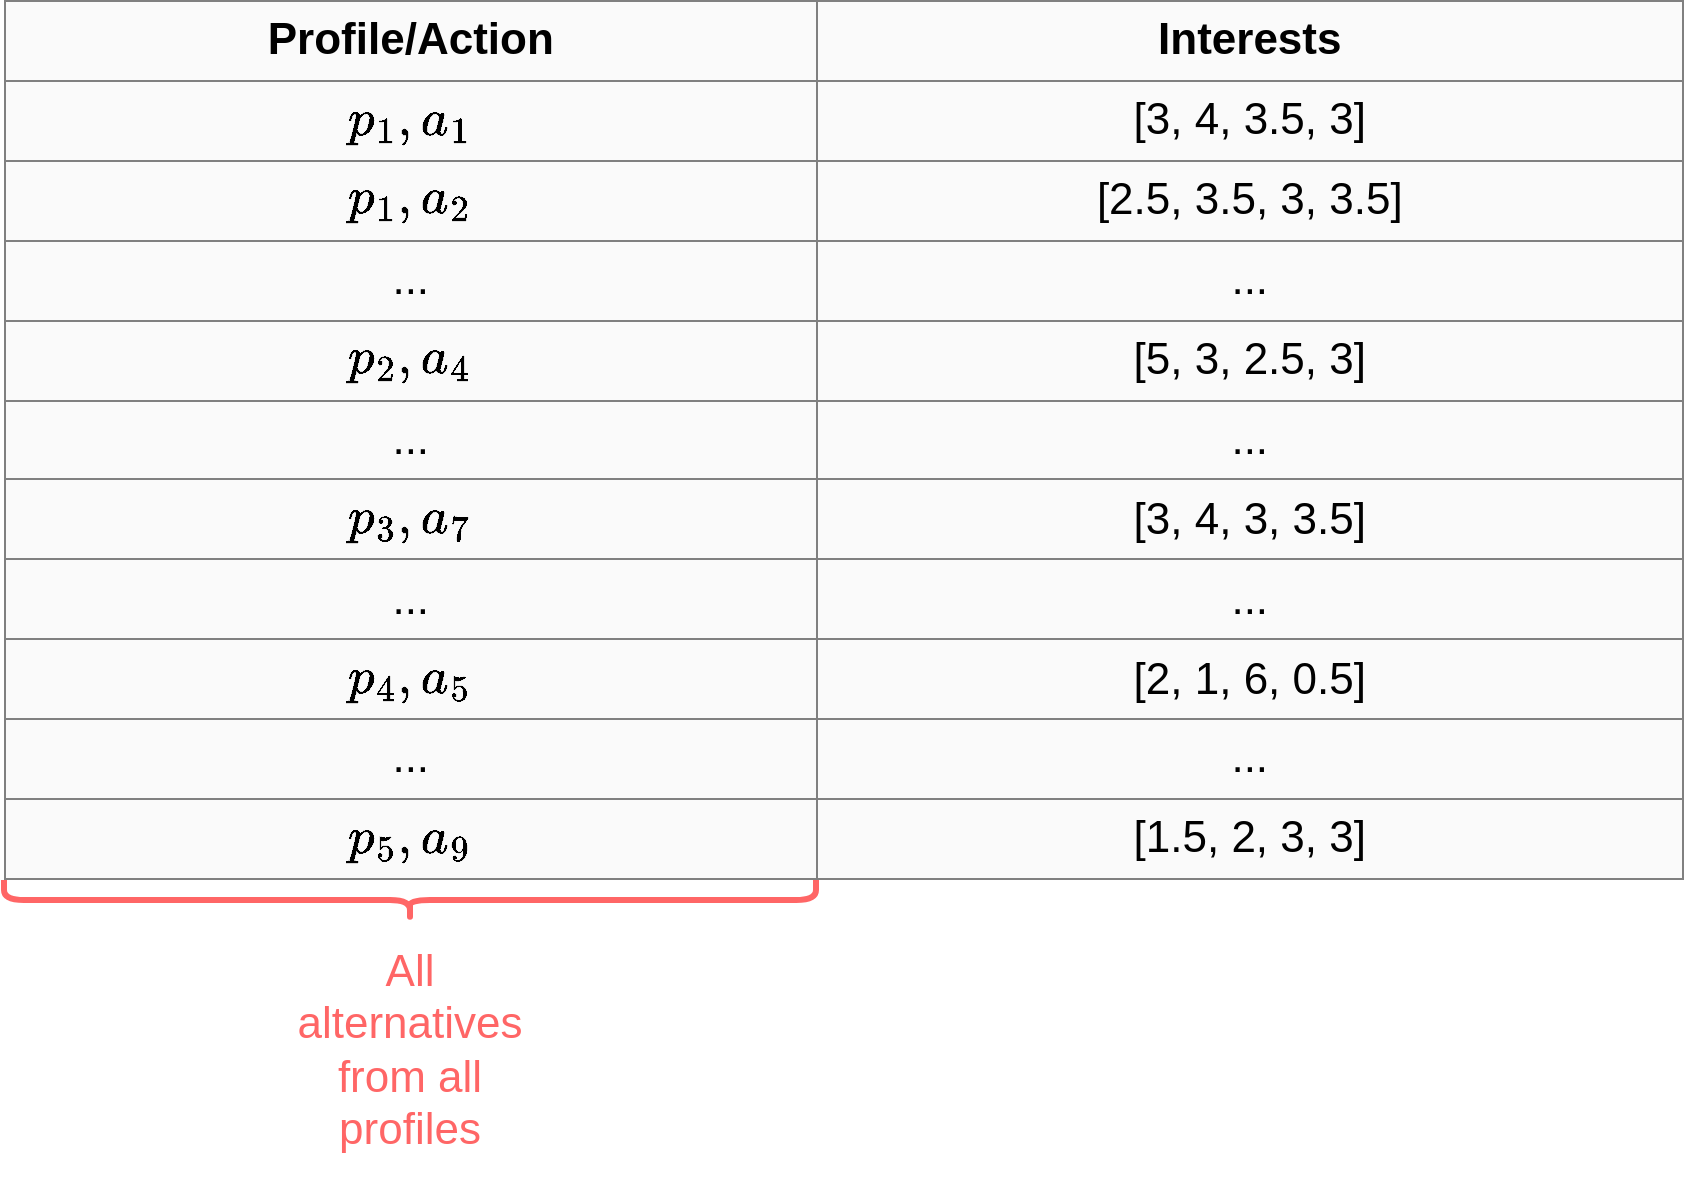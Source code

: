 <mxfile version="20.3.0" type="device" pages="11"><diagram id="KCSI8tXBlGl-N3vM2upQ" name="Full"><mxGraphModel dx="946" dy="672" grid="1" gridSize="10" guides="1" tooltips="1" connect="1" arrows="1" fold="1" page="1" pageScale="1" pageWidth="1040" pageHeight="630" math="1" shadow="0"><root><mxCell id="0"/><mxCell id="1" parent="0"/><mxCell id="iha2o6-9ZRikyZC6cDf4-1" value="&lt;table style=&quot;text-align: center; width: 100%; height: 100%; border-collapse: collapse; font-size: 22px;&quot; width=&quot;100%&quot; border=&quot;1&quot;&gt;&lt;tbody style=&quot;font-size: 22px;&quot;&gt;&lt;tr style=&quot;font-size: 22px;&quot;&gt;&lt;td align=&quot;center&quot; style=&quot;font-size: 22px;&quot;&gt;&lt;b&gt;Profile/Action&lt;/b&gt;&lt;/td&gt;&lt;td align=&quot;center&quot; style=&quot;font-size: 22px;&quot;&gt;&lt;b&gt;Interests&lt;/b&gt;&lt;/td&gt;&lt;/tr&gt;&lt;tr style=&quot;font-size: 22px;&quot;&gt;&lt;td align=&quot;center&quot; style=&quot;font-size: 22px;&quot;&gt;\( p_1, a_1 \)&lt;/td&gt;&lt;td align=&quot;center&quot; style=&quot;font-size: 22px;&quot;&gt;[3, 4, 3.5, 3]&lt;/td&gt;&lt;/tr&gt;&lt;tr style=&quot;font-size: 22px;&quot;&gt;&lt;td style=&quot;font-size: 22px;&quot;&gt;\( p_1, a_2 \)&lt;/td&gt;&lt;td style=&quot;font-size: 22px;&quot;&gt;[2.5, 3.5, 3, 3.5]&lt;/td&gt;&lt;/tr&gt;&lt;tr style=&quot;font-size: 22px;&quot;&gt;&lt;td align=&quot;center&quot; style=&quot;font-size: 22px;&quot;&gt;...&lt;/td&gt;&lt;td style=&quot;font-size: 22px;&quot; align=&quot;center&quot;&gt;...&lt;/td&gt;&lt;/tr&gt;&lt;tr style=&quot;font-size: 22px;&quot;&gt;&lt;td style=&quot;font-size: 22px;&quot;&gt;\( p_2, a_4 \)&lt;/td&gt;&lt;td style=&quot;font-size: 22px;&quot;&gt;[5, 3, 2.5, 3]&lt;/td&gt;&lt;/tr&gt;&lt;tr style=&quot;font-size: 22px;&quot;&gt;&lt;td style=&quot;font-size: 22px;&quot;&gt;...&lt;/td&gt;&lt;td style=&quot;font-size: 22px;&quot;&gt;...&lt;/td&gt;&lt;/tr&gt;&lt;tr&gt;&lt;td&gt;\( p_3, a_7 \)&lt;/td&gt;&lt;td&gt;[3, 4, 3, 3.5]&lt;/td&gt;&lt;/tr&gt;&lt;tr&gt;&lt;td&gt;...&lt;/td&gt;&lt;td&gt;...&lt;/td&gt;&lt;/tr&gt;&lt;tr&gt;&lt;td&gt;\( p_4, a_5 \)&lt;br&gt;&lt;/td&gt;&lt;td&gt;[2, 1, 6, 0.5]&lt;/td&gt;&lt;/tr&gt;&lt;tr&gt;&lt;td&gt;...&lt;/td&gt;&lt;td&gt;...&lt;/td&gt;&lt;/tr&gt;&lt;tr&gt;&lt;td&gt;\( p_5, a_9 \)&lt;/td&gt;&lt;td&gt;[1.5, 2, 3, 3]&lt;/td&gt;&lt;/tr&gt;&lt;/tbody&gt;&lt;/table&gt;" style="text;html=1;strokeColor=none;fillColor=#FAFAFA;overflow=fill;shadow=0;rounded=0;sketch=0;glass=0;fontSize=22;labelBackgroundColor=none;" parent="1" vertex="1"><mxGeometry x="40" y="40" width="840" height="440" as="geometry"/></mxCell><mxCell id="NEIveebfCpF2geKx5wf8-1" value="All alternatives from all profiles" style="text;html=1;strokeColor=none;fillColor=none;align=center;verticalAlign=middle;whiteSpace=wrap;rounded=0;fontSize=22;fontColor=#FF6666;" parent="1" vertex="1"><mxGeometry x="188" y="500" width="110" height="130" as="geometry"/></mxCell><mxCell id="NEIveebfCpF2geKx5wf8-2" value="" style="shape=curlyBracket;whiteSpace=wrap;html=1;rounded=1;fontSize=22;direction=north;strokeWidth=3;fillColor=none;fontColor=#FF6666;strokeColor=#FF6666;" parent="1" vertex="1"><mxGeometry x="40" y="480" width="406" height="20" as="geometry"/></mxCell></root></mxGraphModel></diagram><diagram name="Pareto1" id="glKI94aF0ora0Y4MJoWw"><mxGraphModel dx="946" dy="672" grid="1" gridSize="10" guides="1" tooltips="1" connect="1" arrows="1" fold="1" page="1" pageScale="1" pageWidth="1040" pageHeight="630" math="1" shadow="0"><root><mxCell id="gwZ5iXh6xzHZ6e1O9446-0"/><mxCell id="gwZ5iXh6xzHZ6e1O9446-1" parent="gwZ5iXh6xzHZ6e1O9446-0"/><mxCell id="gwZ5iXh6xzHZ6e1O9446-2" value="&lt;table style=&quot;text-align: center; width: 100%; height: 100%; border-collapse: collapse; font-size: 22px;&quot; width=&quot;100%&quot; border=&quot;1&quot;&gt;&lt;tbody style=&quot;font-size: 22px;&quot;&gt;&lt;tr style=&quot;font-size: 22px;&quot;&gt;&lt;td align=&quot;center&quot; style=&quot;font-size: 22px;&quot;&gt;&lt;b&gt;Profile/Action&lt;/b&gt;&lt;/td&gt;&lt;td align=&quot;center&quot; style=&quot;font-size: 22px;&quot;&gt;&lt;b&gt;Interests&lt;/b&gt;&lt;/td&gt;&lt;/tr&gt;&lt;tr style=&quot;font-size: 22px;&quot;&gt;&lt;td align=&quot;center&quot; style=&quot;font-size: 22px;&quot;&gt;\( p_1, a_1 \)&lt;/td&gt;&lt;td align=&quot;center&quot; style=&quot;font-size: 22px;&quot;&gt;[3, 4, 3.5, 3]&lt;/td&gt;&lt;/tr&gt;&lt;tr style=&quot;font-size: 22px;&quot;&gt;&lt;td style=&quot;font-size: 22px;&quot;&gt;\( p_1, a_2 \)&lt;/td&gt;&lt;td style=&quot;font-size: 22px;&quot;&gt;[2.5, 3.5, 3, 3.5]&lt;/td&gt;&lt;/tr&gt;&lt;tr style=&quot;font-size: 22px;&quot;&gt;&lt;td align=&quot;center&quot; style=&quot;font-size: 22px;&quot;&gt;...&lt;/td&gt;&lt;td style=&quot;font-size: 22px;&quot; align=&quot;center&quot;&gt;...&lt;/td&gt;&lt;/tr&gt;&lt;tr style=&quot;font-size: 22px;&quot;&gt;&lt;td style=&quot;font-size: 22px;&quot;&gt;&lt;font color=&quot;#647687&quot;&gt;\( p_2, a_4 \)&lt;/font&gt;&lt;/td&gt;&lt;td style=&quot;font-size: 22px;&quot;&gt;&lt;font color=&quot;#647687&quot;&gt;[5, 3, 2.5, 3]&lt;/font&gt;&lt;/td&gt;&lt;/tr&gt;&lt;tr style=&quot;font-size: 22px;&quot;&gt;&lt;td style=&quot;font-size: 22px;&quot;&gt;...&lt;/td&gt;&lt;td style=&quot;font-size: 22px;&quot;&gt;...&lt;/td&gt;&lt;/tr&gt;&lt;tr&gt;&lt;td&gt;\( p_3, a_7 \)&lt;/td&gt;&lt;td&gt;[3, 4, 3, 3.5]&lt;/td&gt;&lt;/tr&gt;&lt;tr&gt;&lt;td&gt;...&lt;/td&gt;&lt;td&gt;...&lt;/td&gt;&lt;/tr&gt;&lt;tr&gt;&lt;td&gt;&lt;font color=&quot;#647687&quot;&gt;\( p_4, a_5 \)&lt;br&gt;&lt;/font&gt;&lt;/td&gt;&lt;td&gt;&lt;font color=&quot;#647687&quot;&gt;[2, 1, 6, 0.5]&lt;/font&gt;&lt;/td&gt;&lt;/tr&gt;&lt;tr&gt;&lt;td&gt;...&lt;/td&gt;&lt;td&gt;...&lt;/td&gt;&lt;/tr&gt;&lt;tr&gt;&lt;td&gt;&lt;font color=&quot;#647687&quot;&gt;\( p_5, a_9 \)&lt;/font&gt;&lt;/td&gt;&lt;td&gt;&lt;b style=&quot;&quot;&gt;&lt;font color=&quot;#ff6666&quot;&gt;[1, 2, 3.5, 3]&lt;/font&gt;&lt;/b&gt;&lt;/td&gt;&lt;/tr&gt;&lt;/tbody&gt;&lt;/table&gt;" style="text;html=1;strokeColor=none;fillColor=#FAFAFA;overflow=fill;shadow=0;rounded=0;sketch=0;glass=0;fontSize=22;labelBackgroundColor=none;" parent="gwZ5iXh6xzHZ6e1O9446-1" vertex="1"><mxGeometry x="40" y="40" width="840" height="440" as="geometry"/></mxCell><mxCell id="gwZ5iXh6xzHZ6e1O9446-3" value="All alternatives from all profiles" style="text;html=1;strokeColor=none;fillColor=none;align=center;verticalAlign=middle;whiteSpace=wrap;rounded=0;fontSize=22;fontColor=#647687;" parent="gwZ5iXh6xzHZ6e1O9446-1" vertex="1"><mxGeometry x="188" y="500" width="110" height="130" as="geometry"/></mxCell><mxCell id="gwZ5iXh6xzHZ6e1O9446-4" value="" style="shape=curlyBracket;whiteSpace=wrap;html=1;rounded=1;fontSize=22;direction=north;strokeWidth=3;fillColor=none;fontColor=#647687;strokeColor=#647687;" parent="gwZ5iXh6xzHZ6e1O9446-1" vertex="1"><mxGeometry x="40" y="480" width="403" height="20" as="geometry"/></mxCell><mxCell id="d6OYsDzc3aMIHQWPZ5Lm-2" value="Pareto-&lt;br&gt;dominates" style="edgeStyle=orthogonalEdgeStyle;orthogonalLoop=1;jettySize=auto;html=1;fontSize=22;fontColor=#FF6666;strokeWidth=3;curved=1;strokeColor=#FF6666;labelBackgroundColor=none;" parent="gwZ5iXh6xzHZ6e1O9446-1" source="d6OYsDzc3aMIHQWPZ5Lm-3" edge="1"><mxGeometry x="-0.014" y="-60" relative="1" as="geometry"><mxPoint x="601" y="456" as="targetPoint"/><Array as="points"><mxPoint x="520" y="100"/><mxPoint x="520" y="456"/></Array><mxPoint as="offset"/></mxGeometry></mxCell><mxCell id="d6OYsDzc3aMIHQWPZ5Lm-3" value="" style="ellipse;whiteSpace=wrap;html=1;strokeColor=#FF6666;strokeWidth=3;fontSize=22;fontColor=#647687;fillColor=none;" parent="gwZ5iXh6xzHZ6e1O9446-1" vertex="1"><mxGeometry x="590" y="80" width="140" height="40" as="geometry"/></mxCell></root></mxGraphModel></diagram><diagram name="Pareto2" id="FPP8vFks9p7Sl4KiqS3R"><mxGraphModel dx="946" dy="672" grid="1" gridSize="10" guides="1" tooltips="1" connect="1" arrows="1" fold="1" page="1" pageScale="1" pageWidth="1040" pageHeight="630" math="1" shadow="0"><root><mxCell id="uwL4_ih989yqwtCXXddv-0"/><mxCell id="uwL4_ih989yqwtCXXddv-1" parent="uwL4_ih989yqwtCXXddv-0"/><mxCell id="uwL4_ih989yqwtCXXddv-2" value="&lt;table style=&quot;text-align: center; width: 100%; height: 100%; border-collapse: collapse; font-size: 22px;&quot; width=&quot;100%&quot; border=&quot;1&quot;&gt;&lt;tbody style=&quot;font-size: 22px;&quot;&gt;&lt;tr style=&quot;font-size: 22px;&quot;&gt;&lt;td align=&quot;center&quot; style=&quot;font-size: 22px;&quot;&gt;&lt;b&gt;Profile/Action&lt;/b&gt;&lt;/td&gt;&lt;td align=&quot;center&quot; style=&quot;font-size: 22px;&quot;&gt;&lt;b&gt;Interests&lt;/b&gt;&lt;/td&gt;&lt;/tr&gt;&lt;tr style=&quot;font-size: 22px;&quot;&gt;&lt;td align=&quot;center&quot; style=&quot;font-size: 22px;&quot;&gt;\( p_1, a_1 \)&lt;/td&gt;&lt;td align=&quot;center&quot; style=&quot;font-size: 22px;&quot;&gt;[3, 4, 3.5, 3]&lt;/td&gt;&lt;/tr&gt;&lt;tr style=&quot;font-size: 22px;&quot;&gt;&lt;td style=&quot;font-size: 22px;&quot;&gt;\( p_2, a_4 \)&lt;/td&gt;&lt;td style=&quot;font-size: 22px;&quot;&gt;[5, 3, 2.5, 3]&lt;/td&gt;&lt;/tr&gt;&lt;tr&gt;&lt;td&gt;\( p_3, a_7 \)&lt;/td&gt;&lt;td&gt;[3, 4, 3, 3.5]&lt;/td&gt;&lt;/tr&gt;&lt;tr&gt;&lt;td&gt;\( p_4, a_5 \)&lt;br&gt;&lt;/td&gt;&lt;td&gt;[2, 1, 6, 0.5]&lt;/td&gt;&lt;/tr&gt;&lt;/tbody&gt;&lt;/table&gt;" style="text;html=1;strokeColor=none;fillColor=#FAFAFA;overflow=fill;shadow=0;rounded=0;sketch=0;glass=0;fontSize=22;labelBackgroundColor=none;" parent="uwL4_ih989yqwtCXXddv-1" vertex="1"><mxGeometry x="40" y="40" width="840" height="440" as="geometry"/></mxCell><mxCell id="uwL4_ih989yqwtCXXddv-3" value="Pareto-optimal alternatives" style="text;html=1;strokeColor=none;fillColor=none;align=center;verticalAlign=middle;whiteSpace=wrap;rounded=0;fontSize=22;fontColor=#FF6666;" parent="uwL4_ih989yqwtCXXddv-1" vertex="1"><mxGeometry x="215" y="480" width="110" height="130" as="geometry"/></mxCell><mxCell id="uwL4_ih989yqwtCXXddv-4" value="" style="shape=curlyBracket;whiteSpace=wrap;html=1;rounded=1;fontSize=22;direction=north;strokeWidth=3;fillColor=none;fontColor=#FF6666;strokeColor=#FF6666;" parent="uwL4_ih989yqwtCXXddv-1" vertex="1"><mxGeometry x="40" y="480" width="460" height="20" as="geometry"/></mxCell><mxCell id="wLc9Rf1bO8r5JH9FgMuh-0" value="" style="shape=curlyBracket;whiteSpace=wrap;html=1;rounded=1;fontSize=22;direction=north;strokeWidth=3;fillColor=none;fontColor=#FF6666;strokeColor=#FF6666;" parent="uwL4_ih989yqwtCXXddv-1" vertex="1"><mxGeometry x="500" y="480" width="380" height="20" as="geometry"/></mxCell><mxCell id="wLc9Rf1bO8r5JH9FgMuh-1" value="Not dominated by any other" style="text;html=1;strokeColor=none;fillColor=none;align=center;verticalAlign=middle;whiteSpace=wrap;rounded=0;fontSize=22;fontColor=#FF6666;" parent="uwL4_ih989yqwtCXXddv-1" vertex="1"><mxGeometry x="635" y="490" width="110" height="130" as="geometry"/></mxCell></root></mxGraphModel></diagram><diagram name="Theoreticals" id="5DPlcsxlxBmKdUnmsdNn"><mxGraphModel dx="946" dy="672" grid="1" gridSize="10" guides="1" tooltips="1" connect="1" arrows="1" fold="1" page="1" pageScale="1" pageWidth="1040" pageHeight="630" math="1" shadow="0"><root><mxCell id="yQC_NteLVeYvmpp8a2xO-0"/><mxCell id="yQC_NteLVeYvmpp8a2xO-1" parent="yQC_NteLVeYvmpp8a2xO-0"/><mxCell id="yQC_NteLVeYvmpp8a2xO-2" value="&lt;table style=&quot;text-align: center; width: 100%; height: 100%; border-collapse: collapse; font-size: 22px;&quot; width=&quot;100%&quot; border=&quot;1&quot;&gt;&lt;tbody style=&quot;font-size: 22px;&quot;&gt;&lt;tr style=&quot;font-size: 22px;&quot;&gt;&lt;td align=&quot;center&quot; style=&quot;font-size: 22px;&quot;&gt;&lt;b&gt;Profile/Action&lt;/b&gt;&lt;/td&gt;&lt;td align=&quot;center&quot; style=&quot;font-size: 22px;&quot;&gt;&lt;b&gt;Interests&lt;/b&gt;&lt;/td&gt;&lt;td&gt;&lt;b&gt;&lt;font color=&quot;#ff6666&quot;&gt;Theoreticals&lt;/font&gt;&lt;/b&gt;&lt;/td&gt;&lt;/tr&gt;&lt;tr style=&quot;font-size: 22px;&quot;&gt;&lt;td align=&quot;center&quot; style=&quot;font-size: 22px;&quot;&gt;\( p_1, a_1 \)&lt;/td&gt;&lt;td align=&quot;center&quot; style=&quot;font-size: 22px;&quot;&gt;[3, 4, 3.5, 3]&lt;/td&gt;&lt;td&gt;[6, 6, 6, 6]&lt;/td&gt;&lt;/tr&gt;&lt;tr style=&quot;font-size: 22px;&quot;&gt;&lt;td style=&quot;font-size: 22px;&quot;&gt;\( p_2, a_4 \)&lt;/td&gt;&lt;td style=&quot;font-size: 22px;&quot;&gt;[5, 3, 2.5, 3]&lt;/td&gt;&lt;td&gt;[7, 7, 7, 7]&lt;/td&gt;&lt;/tr&gt;&lt;tr&gt;&lt;td&gt;\( p_3, a_7 \)&lt;/td&gt;&lt;td&gt;[3, 4, 3, 3.5]&lt;/td&gt;&lt;td&gt;[5, 5, 5, 5]&lt;/td&gt;&lt;/tr&gt;&lt;tr&gt;&lt;td&gt;\( p_4, a_5 \)&lt;br&gt;&lt;/td&gt;&lt;td&gt;[2, 1, 6, 0.5]&lt;/td&gt;&lt;td&gt;[7, 7, 7, 7]&lt;/td&gt;&lt;/tr&gt;&lt;/tbody&gt;&lt;/table&gt;" style="text;html=1;strokeColor=none;fillColor=#FAFAFA;overflow=fill;shadow=0;rounded=0;sketch=0;glass=0;fontSize=22;labelBackgroundColor=none;" parent="yQC_NteLVeYvmpp8a2xO-1" vertex="1"><mxGeometry x="40" y="40" width="840" height="440" as="geometry"/></mxCell><mxCell id="5uDjcUtj6nGYDrtve45t-1" value="&lt;span style=&quot;color: rgb(0, 0, 0);&quot;&gt;&lt;br&gt;&lt;/span&gt;" style="shape=curlyBracket;whiteSpace=wrap;html=1;rounded=1;strokeColor=#647687;strokeWidth=3;fontSize=22;fontColor=#FF6666;fillColor=none;direction=north;" parent="yQC_NteLVeYvmpp8a2xO-1" vertex="1"><mxGeometry x="350" y="480" width="250" height="20" as="geometry"/></mxCell><mxCell id="5uDjcUtj6nGYDrtve45t-2" value="" style="shape=curlyBracket;whiteSpace=wrap;html=1;rounded=1;strokeColor=#FF6666;strokeWidth=3;fontSize=22;fontColor=#FF6666;fillColor=none;direction=north;" parent="yQC_NteLVeYvmpp8a2xO-1" vertex="1"><mxGeometry x="600" y="480" width="280" height="20" as="geometry"/></mxCell><mxCell id="2J4UM4KMUPVMy4cF3aGX-1" value="Normal Q-Value" style="text;html=1;align=center;verticalAlign=middle;resizable=0;points=[];autosize=1;strokeColor=none;fillColor=none;fontSize=24;fontColor=#647687;" parent="yQC_NteLVeYvmpp8a2xO-1" vertex="1"><mxGeometry x="380" y="520" width="190" height="40" as="geometry"/></mxCell><mxCell id="fKUh62xmcxu0zAmdeWxi-1" value="&lt;span style=&quot;font-size: 24px;&quot;&gt;Q-Value if the reward was maximal&lt;br&gt;&lt;/span&gt;" style="text;html=1;strokeColor=none;fillColor=none;align=center;verticalAlign=middle;whiteSpace=wrap;rounded=0;strokeWidth=3;fontSize=22;fontColor=#FF6666;" parent="yQC_NteLVeYvmpp8a2xO-1" vertex="1"><mxGeometry x="600" y="500" width="280" height="100" as="geometry"/></mxCell></root></mxGraphModel></diagram><diagram name="Ratio1" id="soZp1Cvj-O0gr9OexEjS"><mxGraphModel dx="946" dy="672" grid="1" gridSize="10" guides="1" tooltips="1" connect="1" arrows="1" fold="1" page="1" pageScale="1" pageWidth="1040" pageHeight="630" math="1" shadow="0"><root><mxCell id="cQ1sm3FNSmtgjH-hPsPd-0"/><mxCell id="cQ1sm3FNSmtgjH-hPsPd-1" parent="cQ1sm3FNSmtgjH-hPsPd-0"/><mxCell id="cQ1sm3FNSmtgjH-hPsPd-2" value="&lt;table style=&quot;text-align: center; width: 100%; height: 100%; border-collapse: collapse; font-size: 22px;&quot; width=&quot;100%&quot; border=&quot;1&quot;&gt;&lt;tbody style=&quot;font-size: 22px;&quot;&gt;&lt;tr style=&quot;font-size: 22px;&quot;&gt;&lt;td align=&quot;center&quot; style=&quot;font-size: 22px;&quot;&gt;&lt;b&gt;Profile/Action&lt;/b&gt;&lt;/td&gt;&lt;td align=&quot;center&quot; style=&quot;font-size: 22px;&quot;&gt;&lt;b&gt;Interests&lt;/b&gt;&lt;/td&gt;&lt;td&gt;&lt;b&gt;Theoreticals&lt;/b&gt;&lt;/td&gt;&lt;td&gt;&lt;b&gt;&lt;font color=&quot;#ff6666&quot;&gt;Ratio&lt;/font&gt;&lt;/b&gt;&lt;/td&gt;&lt;/tr&gt;&lt;tr style=&quot;font-size: 22px;&quot;&gt;&lt;td align=&quot;center&quot; style=&quot;font-size: 22px;&quot;&gt;\( p_1, a_1 \)&lt;/td&gt;&lt;td align=&quot;center&quot; style=&quot;font-size: 22px;&quot;&gt;[3, 4, 3.5, 3]&lt;/td&gt;&lt;td&gt;[6, 6, 6, 6]&lt;/td&gt;&lt;td&gt;\( \left[ \frac{3}{6}, \frac{4}{6}, \frac{3.5}{6}, \frac{3}{6} \right] \)&lt;/td&gt;&lt;/tr&gt;&lt;tr style=&quot;font-size: 22px;&quot;&gt;&lt;td style=&quot;font-size: 22px;&quot;&gt;\( p_2, a_4 \)&lt;/td&gt;&lt;td style=&quot;font-size: 22px;&quot;&gt;[5, 3, 2.5, 3]&lt;/td&gt;&lt;td&gt;[7, 7, 7, 7]&lt;/td&gt;&lt;td&gt;\( \left[ \frac{5}{7}, \frac{3}{7}, \frac{2.5}{7}, \frac{3}{7} \right] \)&lt;/td&gt;&lt;/tr&gt;&lt;tr&gt;&lt;td&gt;\( p_3, a_7 \)&lt;/td&gt;&lt;td&gt;[3, 4, 3, 3.5]&lt;/td&gt;&lt;td&gt;[5, 5, 5, 5]&lt;/td&gt;&lt;td&gt;\( \left[ \frac{3}{5}, \frac{4}{5}, \frac{3}{5}, \frac{3.5}{5} \right] \)&lt;/td&gt;&lt;/tr&gt;&lt;tr&gt;&lt;td&gt;\( p_4, a_5 \)&lt;br&gt;&lt;/td&gt;&lt;td&gt;[2, 1, 6, 0.5]&lt;/td&gt;&lt;td&gt;[7, 7, 7, 7]&lt;/td&gt;&lt;td&gt;\( \left[ \frac{2}{7}, \frac{1}{7}, \frac{6}{7}, \frac{0.5}{7} \right] \)&lt;/td&gt;&lt;/tr&gt;&lt;/tbody&gt;&lt;/table&gt;" style="text;html=1;strokeColor=none;fillColor=#FAFAFA;overflow=fill;shadow=0;rounded=0;sketch=0;glass=0;fontSize=22;labelBackgroundColor=none;" parent="cQ1sm3FNSmtgjH-hPsPd-1" vertex="1"><mxGeometry x="40" y="40" width="840" height="440" as="geometry"/></mxCell><mxCell id="cQ1sm3FNSmtgjH-hPsPd-4" value="Interests / Theoreticals" style="shape=curlyBracket;whiteSpace=wrap;html=1;rounded=1;strokeColor=#FF6666;strokeWidth=3;fontSize=22;fontColor=#FF6666;fillColor=none;direction=north;labelPosition=center;verticalLabelPosition=bottom;align=center;verticalAlign=top;" parent="cQ1sm3FNSmtgjH-hPsPd-1" vertex="1"><mxGeometry x="640" y="480" width="240" height="20" as="geometry"/></mxCell></root></mxGraphModel></diagram><diagram name="Ratio2" id="7fFwoaHWKQoTF26aYyOt"><mxGraphModel dx="946" dy="672" grid="1" gridSize="10" guides="1" tooltips="1" connect="1" arrows="1" fold="1" page="1" pageScale="1" pageWidth="1040" pageHeight="630" math="1" shadow="0"><root><mxCell id="8-HjDuLPm5VAup8ak4ox-0"/><mxCell id="8-HjDuLPm5VAup8ak4ox-1" parent="8-HjDuLPm5VAup8ak4ox-0"/><mxCell id="8-HjDuLPm5VAup8ak4ox-2" value="&lt;table style=&quot;text-align: center; width: 100%; height: 100%; border-collapse: collapse; font-size: 22px;&quot; width=&quot;100%&quot; border=&quot;1&quot;&gt;&lt;tbody style=&quot;font-size: 22px;&quot;&gt;&lt;tr style=&quot;font-size: 22px;&quot;&gt;&lt;td align=&quot;center&quot; style=&quot;font-size: 22px;&quot;&gt;&lt;b&gt;Profile/Action&lt;/b&gt;&lt;/td&gt;&lt;td align=&quot;center&quot; style=&quot;font-size: 22px;&quot;&gt;&lt;b&gt;Interests&lt;/b&gt;&lt;/td&gt;&lt;td&gt;&lt;b&gt;Theoreticals&lt;/b&gt;&lt;/td&gt;&lt;td&gt;&lt;b&gt;Ratio&lt;/b&gt;&lt;/td&gt;&lt;/tr&gt;&lt;tr style=&quot;font-size: 22px;&quot;&gt;&lt;td align=&quot;center&quot; style=&quot;font-size: 22px;&quot;&gt;\( p_1, a_1 \)&lt;/td&gt;&lt;td align=&quot;center&quot; style=&quot;font-size: 22px;&quot;&gt;[3, 4, 3.5, 3]&lt;/td&gt;&lt;td&gt;[6, 6, 6, 6]&lt;/td&gt;&lt;td&gt;\( \left[ 50\%, 66\%, 58\%, 50\% \right] \)&lt;/td&gt;&lt;/tr&gt;&lt;tr style=&quot;font-size: 22px;&quot;&gt;&lt;td style=&quot;font-size: 22px;&quot;&gt;\( p_2, a_4 \)&lt;/td&gt;&lt;td style=&quot;font-size: 22px;&quot;&gt;[5, 3, 2.5, 3]&lt;/td&gt;&lt;td&gt;[7, 7, 7, 7]&lt;/td&gt;&lt;td&gt;\( \left[ 71\%, 42\%, 35\%, 42\% \right] \)&lt;/td&gt;&lt;/tr&gt;&lt;tr&gt;&lt;td&gt;\( p_3, a_7 \)&lt;/td&gt;&lt;td&gt;[3, 4, 3, 3.5]&lt;/td&gt;&lt;td&gt;[5, 5, 5, 5]&lt;/td&gt;&lt;td&gt;\( \left[ 60\%, 80\%, 60\%, 65\% \right] \)&lt;/td&gt;&lt;/tr&gt;&lt;tr&gt;&lt;td&gt;\( p_4, a_5 \)&lt;br&gt;&lt;/td&gt;&lt;td&gt;[2, 1, 6, 0.5]&lt;/td&gt;&lt;td&gt;[7, 7, 7, 7]&lt;/td&gt;&lt;td&gt;\( \left[ 28\%, 14\%, 85\%, 7\% \right] \)&lt;/td&gt;&lt;/tr&gt;&lt;/tbody&gt;&lt;/table&gt;" style="text;html=1;strokeColor=none;fillColor=#FAFAFA;overflow=fill;shadow=0;rounded=0;sketch=0;glass=0;fontSize=22;labelBackgroundColor=none;" parent="8-HjDuLPm5VAup8ak4ox-1" vertex="1"><mxGeometry x="40" y="40" width="800" height="440" as="geometry"/></mxCell><mxCell id="8-HjDuLPm5VAup8ak4ox-3" value="Interests / Theoreticals" style="shape=curlyBracket;whiteSpace=wrap;html=1;rounded=1;strokeColor=#647687;strokeWidth=3;fontSize=22;fontColor=#647687;fillColor=none;direction=north;labelPosition=center;verticalLabelPosition=bottom;align=center;verticalAlign=top;" parent="8-HjDuLPm5VAup8ak4ox-1" vertex="1"><mxGeometry x="535" y="480" width="304" height="20" as="geometry"/></mxCell><mxCell id="8-HjDuLPm5VAup8ak4ox-4" value="Human&lt;br style=&quot;font-size: 18px;&quot;&gt;thresholds \( \zeta_1 \)" style="shape=umlActor;verticalLabelPosition=bottom;verticalAlign=top;html=1;outlineConnect=0;strokeColor=#000000;strokeWidth=3;fontSize=18;fontColor=#000000;fillColor=none;" parent="8-HjDuLPm5VAup8ak4ox-1" vertex="1"><mxGeometry x="925" y="60" width="30" height="60" as="geometry"/></mxCell><mxCell id="IKXRLw5m5xnW9IOvHoR9-4" value="Acceptable" style="edgeStyle=orthogonalEdgeStyle;curved=1;orthogonalLoop=1;jettySize=auto;html=1;labelBackgroundColor=none;strokeColor=#FF6666;strokeWidth=3;fontSize=22;fontColor=#FF6666;" parent="8-HjDuLPm5VAup8ak4ox-1" source="IKXRLw5m5xnW9IOvHoR9-2" target="IKXRLw5m5xnW9IOvHoR9-3" edge="1"><mxGeometry x="-0.906" y="60" relative="1" as="geometry"><Array as="points"><mxPoint x="890" y="290"/><mxPoint x="770" y="290"/></Array><mxPoint as="offset"/></mxGeometry></mxCell><mxCell id="IKXRLw5m5xnW9IOvHoR9-2" value="&lt;span style=&quot;&quot;&gt;\( \left[ 50\%, 75\%, 50\%, 60\% \right] \)&lt;/span&gt;" style="ellipse;whiteSpace=wrap;html=1;strokeColor=#FF6666;strokeWidth=3;fontSize=18;fontColor=#000000;fillColor=none;" parent="8-HjDuLPm5VAup8ak4ox-1" vertex="1"><mxGeometry x="839" y="170" width="191" height="30" as="geometry"/></mxCell><mxCell id="IKXRLw5m5xnW9IOvHoR9-3" value="" style="ellipse;whiteSpace=wrap;html=1;strokeColor=#FF6666;strokeWidth=3;fontSize=18;fontColor=#000000;fillColor=none;" parent="8-HjDuLPm5VAup8ak4ox-1" vertex="1"><mxGeometry x="560" y="320" width="250" height="50" as="geometry"/></mxCell></root></mxGraphModel></diagram><diagram name="Ratio3" id="gDRbzkcHJOu1PYr-9CT-"><mxGraphModel dx="946" dy="672" grid="1" gridSize="10" guides="1" tooltips="1" connect="1" arrows="1" fold="1" page="1" pageScale="1" pageWidth="1040" pageHeight="630" math="1" shadow="0"><root><mxCell id="ebJvZpscwskiC7PHlwEy-0"/><mxCell id="ebJvZpscwskiC7PHlwEy-1" parent="ebJvZpscwskiC7PHlwEy-0"/><mxCell id="ebJvZpscwskiC7PHlwEy-2" value="&lt;table style=&quot;text-align: center; width: 100%; height: 100%; border-collapse: collapse; font-size: 22px;&quot; width=&quot;100%&quot; border=&quot;1&quot;&gt;&lt;tbody style=&quot;font-size: 22px;&quot;&gt;&lt;tr style=&quot;font-size: 22px;&quot;&gt;&lt;td align=&quot;center&quot; style=&quot;font-size: 22px;&quot;&gt;&lt;b&gt;Profile/Action&lt;/b&gt;&lt;/td&gt;&lt;td align=&quot;center&quot; style=&quot;font-size: 22px;&quot;&gt;&lt;b&gt;Interests&lt;/b&gt;&lt;/td&gt;&lt;td&gt;&lt;b&gt;Theoreticals&lt;/b&gt;&lt;/td&gt;&lt;td&gt;&lt;b&gt;Ratio&lt;/b&gt;&lt;/td&gt;&lt;/tr&gt;&lt;tr style=&quot;font-size: 22px;&quot;&gt;&lt;td align=&quot;center&quot; style=&quot;font-size: 22px;&quot;&gt;\( p_1, a_1 \)&lt;/td&gt;&lt;td align=&quot;center&quot; style=&quot;font-size: 22px;&quot;&gt;[3, 4, 3.5, 3]&lt;/td&gt;&lt;td&gt;[6, 6, 6, 6]&lt;/td&gt;&lt;td&gt;\( \left[ 50\%, 66\%, 58\%, 50\% \right] \)&lt;/td&gt;&lt;/tr&gt;&lt;tr style=&quot;font-size: 22px;&quot;&gt;&lt;td style=&quot;font-size: 22px;&quot;&gt;\( p_2, a_4 \)&lt;/td&gt;&lt;td style=&quot;font-size: 22px;&quot;&gt;[5, 3, 2.5, 3]&lt;/td&gt;&lt;td&gt;[7, 7, 7, 7]&lt;/td&gt;&lt;td&gt;\( \left[ 71\%, 42\%, 35\%, 42\% \right] \)&lt;/td&gt;&lt;/tr&gt;&lt;tr&gt;&lt;td&gt;\( p_3, a_7 \)&lt;/td&gt;&lt;td&gt;[3, 4, 3, 3.5]&lt;/td&gt;&lt;td&gt;[5, 5, 5, 5]&lt;/td&gt;&lt;td&gt;\( \left[ 60\%, 80\%, 60\%, 65\% \right] \)&lt;/td&gt;&lt;/tr&gt;&lt;tr&gt;&lt;td&gt;\( p_4, a_5 \)&lt;br&gt;&lt;/td&gt;&lt;td&gt;[2, 1, 6, 0.5]&lt;/td&gt;&lt;td&gt;[7, 7, 7, 7]&lt;/td&gt;&lt;td&gt;\( \left[ 28\%, 14\%, 85\%, 7\% \right] \)&lt;/td&gt;&lt;/tr&gt;&lt;/tbody&gt;&lt;/table&gt;" style="text;html=1;strokeColor=none;fillColor=#FAFAFA;overflow=fill;shadow=0;rounded=0;sketch=0;glass=0;fontSize=22;labelBackgroundColor=none;" parent="ebJvZpscwskiC7PHlwEy-1" vertex="1"><mxGeometry x="40" y="40" width="800" height="440" as="geometry"/></mxCell><mxCell id="ebJvZpscwskiC7PHlwEy-3" value="Interests / Theoreticals" style="shape=curlyBracket;whiteSpace=wrap;html=1;rounded=1;strokeColor=#647687;strokeWidth=3;fontSize=22;fontColor=#647687;fillColor=none;direction=north;labelPosition=center;verticalLabelPosition=bottom;align=center;verticalAlign=top;" parent="ebJvZpscwskiC7PHlwEy-1" vertex="1"><mxGeometry x="535" y="480" width="304" height="20" as="geometry"/></mxCell><mxCell id="ebJvZpscwskiC7PHlwEy-5" value="Acceptable" style="edgeStyle=orthogonalEdgeStyle;curved=1;orthogonalLoop=1;jettySize=auto;html=1;labelBackgroundColor=none;strokeColor=#647687;strokeWidth=3;fontSize=22;fontColor=#647687;" parent="ebJvZpscwskiC7PHlwEy-1" source="hU6HGe8J2q_Mz7d2W8wj-3" target="ebJvZpscwskiC7PHlwEy-7" edge="1"><mxGeometry x="-0.894" y="60" relative="1" as="geometry"><Array as="points"><mxPoint x="890" y="290"/><mxPoint x="770" y="290"/></Array><mxPoint as="offset"/><mxPoint x="890" y="197.696" as="sourcePoint"/></mxGeometry></mxCell><mxCell id="ebJvZpscwskiC7PHlwEy-7" value="" style="ellipse;whiteSpace=wrap;html=1;strokeColor=#647687;strokeWidth=3;fontSize=18;fontColor=#647687;fillColor=none;" parent="ebJvZpscwskiC7PHlwEy-1" vertex="1"><mxGeometry x="560" y="320" width="250" height="50" as="geometry"/></mxCell><mxCell id="mgDz4jxNFXFiOStE4Fnv-1" value="Human&lt;br style=&quot;font-size: 18px;&quot;&gt;thresholds \( \zeta_2 \)" style="shape=umlActor;verticalLabelPosition=bottom;verticalAlign=top;html=1;outlineConnect=0;strokeColor=#000000;strokeWidth=3;fontSize=18;fontColor=#000000;fillColor=none;" parent="ebJvZpscwskiC7PHlwEy-1" vertex="1"><mxGeometry x="925" y="255" width="30" height="60" as="geometry"/></mxCell><mxCell id="nIOTzYOztEYGnVbV100r-0" value="Acceptable" style="edgeStyle=orthogonalEdgeStyle;curved=1;orthogonalLoop=1;jettySize=auto;html=1;labelBackgroundColor=none;strokeColor=#FF6666;strokeWidth=3;fontSize=22;fontColor=#FF6666;" parent="ebJvZpscwskiC7PHlwEy-1" source="nIOTzYOztEYGnVbV100r-1" target="nIOTzYOztEYGnVbV100r-2" edge="1"><mxGeometry x="-0.738" y="59" relative="1" as="geometry"><Array as="points"><mxPoint x="891" y="440"/></Array><mxPoint as="offset"/></mxGeometry></mxCell><mxCell id="nIOTzYOztEYGnVbV100r-1" value="&lt;span style=&quot;&quot;&gt;\( \left[ 10\%, 10\%, 80\%, 0\% \right] \)&lt;/span&gt;" style="ellipse;whiteSpace=wrap;html=1;strokeColor=#FF6666;strokeWidth=3;fontSize=18;fontColor=#000000;fillColor=none;" parent="ebJvZpscwskiC7PHlwEy-1" vertex="1"><mxGeometry x="839" y="365" width="191" height="30" as="geometry"/></mxCell><mxCell id="nIOTzYOztEYGnVbV100r-2" value="" style="ellipse;whiteSpace=wrap;html=1;strokeColor=#FF6666;strokeWidth=3;fontSize=18;fontColor=#000000;fillColor=none;" parent="ebJvZpscwskiC7PHlwEy-1" vertex="1"><mxGeometry x="562" y="410" width="250" height="50" as="geometry"/></mxCell><mxCell id="hU6HGe8J2q_Mz7d2W8wj-2" value="Human&lt;br style=&quot;font-size: 18px;&quot;&gt;thresholds \( \zeta_1 \)" style="shape=umlActor;verticalLabelPosition=bottom;verticalAlign=top;html=1;outlineConnect=0;strokeColor=#000000;strokeWidth=3;fontSize=18;fontColor=#000000;fillColor=none;" parent="ebJvZpscwskiC7PHlwEy-1" vertex="1"><mxGeometry x="925" y="60" width="30" height="60" as="geometry"/></mxCell><mxCell id="hU6HGe8J2q_Mz7d2W8wj-3" value="&lt;span style=&quot;&quot;&gt;\( \left[ 50\%, 75\%, 50\%, 60\% \right] \)&lt;/span&gt;" style="ellipse;whiteSpace=wrap;html=1;strokeColor=#647687;strokeWidth=3;fontSize=18;fontColor=#000000;fillColor=none;" parent="ebJvZpscwskiC7PHlwEy-1" vertex="1"><mxGeometry x="839" y="170" width="191" height="30" as="geometry"/></mxCell></root></mxGraphModel></diagram><diagram name="Ratio4" id="xOwE7c9pF8rNgOiBxkqE"><mxGraphModel dx="946" dy="672" grid="1" gridSize="10" guides="1" tooltips="1" connect="1" arrows="1" fold="1" page="1" pageScale="1" pageWidth="1040" pageHeight="630" math="1" shadow="0"><root><mxCell id="XvjhhGUsOagnAuvVdhXZ-0"/><mxCell id="XvjhhGUsOagnAuvVdhXZ-1" parent="XvjhhGUsOagnAuvVdhXZ-0"/><mxCell id="XvjhhGUsOagnAuvVdhXZ-2" value="&lt;table style=&quot;text-align: center; width: 100%; height: 100%; border-collapse: collapse; font-size: 22px;&quot; width=&quot;100%&quot; border=&quot;1&quot;&gt;&lt;tbody style=&quot;font-size: 22px;&quot;&gt;&lt;tr style=&quot;font-size: 22px;&quot;&gt;&lt;td align=&quot;center&quot; style=&quot;font-size: 22px;&quot;&gt;&lt;b&gt;Profile/Action&lt;/b&gt;&lt;/td&gt;&lt;td align=&quot;center&quot; style=&quot;font-size: 22px;&quot;&gt;&lt;b&gt;Interests&lt;/b&gt;&lt;/td&gt;&lt;td&gt;&lt;b&gt;Theoreticals&lt;/b&gt;&lt;/td&gt;&lt;td&gt;&lt;b&gt;Ratio&lt;/b&gt;&lt;/td&gt;&lt;/tr&gt;&lt;tr style=&quot;font-size: 22px;&quot;&gt;&lt;td align=&quot;center&quot; style=&quot;font-size: 22px;&quot;&gt;\( p_1, a_1 \)&lt;/td&gt;&lt;td align=&quot;center&quot; style=&quot;font-size: 22px;&quot;&gt;[3, 4, 3.5, 3]&lt;/td&gt;&lt;td&gt;[6, 6, 6, 6]&lt;/td&gt;&lt;td&gt;\( \left[ 50\%, 66\%, 58\%, 50\% \right] \)&lt;/td&gt;&lt;/tr&gt;&lt;tr style=&quot;font-size: 22px;&quot;&gt;&lt;td style=&quot;font-size: 22px;&quot;&gt;\( p_2, a_4 \)&lt;/td&gt;&lt;td style=&quot;font-size: 22px;&quot;&gt;[5, 3, 2.5, 3]&lt;/td&gt;&lt;td&gt;[7, 7, 7, 7]&lt;/td&gt;&lt;td&gt;\( \left[ 71\%, 42\%, 35\%, 42\% \right] \)&lt;/td&gt;&lt;/tr&gt;&lt;tr&gt;&lt;td&gt;\( p_3, a_7 \)&lt;/td&gt;&lt;td&gt;[3, 4, 3, 3.5]&lt;/td&gt;&lt;td&gt;[5, 5, 5, 5]&lt;/td&gt;&lt;td&gt;\( \left[ 60\%, 80\%, 60\%, 65\% \right] \)&lt;/td&gt;&lt;/tr&gt;&lt;tr&gt;&lt;td&gt;\( p_4, a_5 \)&lt;br&gt;&lt;/td&gt;&lt;td&gt;[2, 1, 6, 0.5]&lt;/td&gt;&lt;td&gt;[7, 7, 7, 7]&lt;/td&gt;&lt;td&gt;\( \left[ 28\%, 14\%, 85\%, 7\% \right] \)&lt;/td&gt;&lt;/tr&gt;&lt;/tbody&gt;&lt;/table&gt;" style="text;html=1;strokeColor=none;fillColor=#FAFAFA;overflow=fill;shadow=0;rounded=0;sketch=0;glass=0;fontSize=22;labelBackgroundColor=none;" parent="XvjhhGUsOagnAuvVdhXZ-1" vertex="1"><mxGeometry x="40" y="40" width="800" height="440" as="geometry"/></mxCell><mxCell id="XvjhhGUsOagnAuvVdhXZ-3" value="Interests / Theoreticals" style="shape=curlyBracket;whiteSpace=wrap;html=1;rounded=1;strokeColor=#647687;strokeWidth=3;fontSize=22;fontColor=#647687;fillColor=none;direction=north;labelPosition=center;verticalLabelPosition=bottom;align=center;verticalAlign=top;" parent="XvjhhGUsOagnAuvVdhXZ-1" vertex="1"><mxGeometry x="535" y="480" width="304" height="20" as="geometry"/></mxCell><mxCell id="XvjhhGUsOagnAuvVdhXZ-4" value="Acceptable" style="edgeStyle=orthogonalEdgeStyle;curved=1;orthogonalLoop=1;jettySize=auto;html=1;labelBackgroundColor=none;strokeColor=#647687;strokeWidth=3;fontSize=22;fontColor=#647687;" parent="XvjhhGUsOagnAuvVdhXZ-1" source="XvjhhGUsOagnAuvVdhXZ-11" target="XvjhhGUsOagnAuvVdhXZ-5" edge="1"><mxGeometry x="-0.894" y="60" relative="1" as="geometry"><Array as="points"><mxPoint x="890" y="290"/><mxPoint x="770" y="290"/></Array><mxPoint as="offset"/><mxPoint x="890" y="197.696" as="sourcePoint"/></mxGeometry></mxCell><mxCell id="XvjhhGUsOagnAuvVdhXZ-5" value="" style="ellipse;whiteSpace=wrap;html=1;strokeColor=#647687;strokeWidth=3;fontSize=18;fontColor=#647687;fillColor=none;" parent="XvjhhGUsOagnAuvVdhXZ-1" vertex="1"><mxGeometry x="560" y="320" width="250" height="50" as="geometry"/></mxCell><mxCell id="XvjhhGUsOagnAuvVdhXZ-6" value="Human&lt;br style=&quot;font-size: 18px;&quot;&gt;thresholds \( \zeta_2 \)" style="shape=umlActor;verticalLabelPosition=bottom;verticalAlign=top;html=1;outlineConnect=0;strokeColor=#000000;strokeWidth=3;fontSize=18;fontColor=#000000;fillColor=none;" parent="XvjhhGUsOagnAuvVdhXZ-1" vertex="1"><mxGeometry x="925" y="255" width="30" height="60" as="geometry"/></mxCell><mxCell id="XvjhhGUsOagnAuvVdhXZ-7" value="Acceptable" style="edgeStyle=orthogonalEdgeStyle;curved=1;orthogonalLoop=1;jettySize=auto;html=1;labelBackgroundColor=none;strokeColor=#647687;strokeWidth=3;fontSize=22;fontColor=#647687;" parent="XvjhhGUsOagnAuvVdhXZ-1" source="XvjhhGUsOagnAuvVdhXZ-8" target="XvjhhGUsOagnAuvVdhXZ-9" edge="1"><mxGeometry x="-0.738" y="59" relative="1" as="geometry"><Array as="points"><mxPoint x="891" y="440"/></Array><mxPoint as="offset"/></mxGeometry></mxCell><mxCell id="XvjhhGUsOagnAuvVdhXZ-8" value="&lt;span style=&quot;&quot;&gt;\( \left[ 10\%, 10\%, 80\%, 0\% \right] \)&lt;/span&gt;" style="ellipse;whiteSpace=wrap;html=1;strokeColor=#647687;strokeWidth=3;fontSize=18;fontColor=#000000;fillColor=none;" parent="XvjhhGUsOagnAuvVdhXZ-1" vertex="1"><mxGeometry x="839" y="365" width="191" height="30" as="geometry"/></mxCell><mxCell id="XvjhhGUsOagnAuvVdhXZ-9" value="" style="ellipse;whiteSpace=wrap;html=1;strokeColor=#647687;strokeWidth=3;fontSize=18;fontColor=#000000;fillColor=none;" parent="XvjhhGUsOagnAuvVdhXZ-1" vertex="1"><mxGeometry x="562" y="410" width="250" height="50" as="geometry"/></mxCell><mxCell id="XvjhhGUsOagnAuvVdhXZ-10" value="Human&lt;br style=&quot;font-size: 18px;&quot;&gt;thresholds \( \zeta_1 \)" style="shape=umlActor;verticalLabelPosition=bottom;verticalAlign=top;html=1;outlineConnect=0;strokeColor=#000000;strokeWidth=3;fontSize=18;fontColor=#000000;fillColor=none;" parent="XvjhhGUsOagnAuvVdhXZ-1" vertex="1"><mxGeometry x="925" y="60" width="30" height="60" as="geometry"/></mxCell><mxCell id="XvjhhGUsOagnAuvVdhXZ-11" value="&lt;span style=&quot;&quot;&gt;\( \left[ 50\%, 75\%, 50\%, 60\% \right] \)&lt;/span&gt;" style="ellipse;whiteSpace=wrap;html=1;strokeColor=#647687;strokeWidth=3;fontSize=18;fontColor=#000000;fillColor=none;" parent="XvjhhGUsOagnAuvVdhXZ-1" vertex="1"><mxGeometry x="839" y="170" width="191" height="30" as="geometry"/></mxCell><mxCell id="ScQ6lE4UF0NCDkqEylIp-0" value="Human&lt;br style=&quot;font-size: 18px;&quot;&gt;thresholds \( \zeta_3 \)" style="shape=umlActor;verticalLabelPosition=bottom;verticalAlign=top;html=1;outlineConnect=0;strokeColor=#000000;strokeWidth=3;fontSize=18;fontColor=#000000;fillColor=none;" parent="XvjhhGUsOagnAuvVdhXZ-1" vertex="1"><mxGeometry x="919.5" y="450" width="30" height="60" as="geometry"/></mxCell><mxCell id="ScQ6lE4UF0NCDkqEylIp-1" value="Dilemma" style="edgeStyle=orthogonalEdgeStyle;curved=1;orthogonalLoop=1;jettySize=auto;html=1;labelBackgroundColor=none;strokeColor=#FF6666;strokeWidth=3;fontSize=22;fontColor=#FF6666;" parent="XvjhhGUsOagnAuvVdhXZ-1" source="ScQ6lE4UF0NCDkqEylIp-2" edge="1"><mxGeometry x="-0.034" y="20" relative="1" as="geometry"><Array as="points"><mxPoint x="808" y="570"/></Array><mxPoint as="offset"/><mxPoint x="711" y="570" as="targetPoint"/></mxGeometry></mxCell><mxCell id="ScQ6lE4UF0NCDkqEylIp-2" value="&lt;span style=&quot;color: rgb(0, 0, 0);&quot;&gt;\( \left[ 75\%, 60\%, 65\%, 50\% \right] \)&lt;/span&gt;" style="ellipse;whiteSpace=wrap;html=1;strokeColor=#FF6666;strokeWidth=3;fontSize=18;fontColor=#647687;fillColor=none;" parent="XvjhhGUsOagnAuvVdhXZ-1" vertex="1"><mxGeometry x="839" y="560" width="191" height="30" as="geometry"/></mxCell><mxCell id="ScQ6lE4UF0NCDkqEylIp-3" value="&lt;br style=&quot;font-size: 24px;&quot;&gt;\( \emptyset \)" style="text;html=1;align=center;verticalAlign=middle;resizable=0;points=[];autosize=1;strokeColor=none;fillColor=none;fontSize=24;fontColor=#FF6666;" parent="XvjhhGUsOagnAuvVdhXZ-1" vertex="1"><mxGeometry x="610" y="524" width="170" height="70" as="geometry"/></mxCell></root></mxGraphModel></diagram><diagram name="Params1" id="st_uvExmBV7Y1Gf9A2IX"><mxGraphModel dx="946" dy="672" grid="1" gridSize="10" guides="1" tooltips="1" connect="1" arrows="1" fold="1" page="1" pageScale="1" pageWidth="1040" pageHeight="630" math="1" shadow="0"><root><mxCell id="ZgjFoJg16YfpJAxnovj3-0"/><mxCell id="ZgjFoJg16YfpJAxnovj3-1" parent="ZgjFoJg16YfpJAxnovj3-0"/><mxCell id="ZgjFoJg16YfpJAxnovj3-2" value="&lt;table style=&quot;text-align: center; width: 100%; height: 100%; border-collapse: collapse; font-size: 22px;&quot; width=&quot;100%&quot; border=&quot;1&quot;&gt;&lt;tbody style=&quot;font-size: 22px;&quot;&gt;&lt;tr style=&quot;font-size: 22px;&quot;&gt;&lt;td align=&quot;center&quot; style=&quot;font-size: 22px;&quot;&gt;&lt;b&gt;Profile/Action&lt;/b&gt;&lt;/td&gt;&lt;td align=&quot;center&quot; style=&quot;font-size: 22px;&quot;&gt;&lt;b&gt;Interests&lt;/b&gt;&lt;/td&gt;&lt;td&gt;&lt;b&gt;Theoreticals&lt;/b&gt;&lt;/td&gt;&lt;td&gt;&lt;b&gt;Ratio&lt;/b&gt;&lt;/td&gt;&lt;td&gt;&lt;b&gt;Action Parameters&lt;/b&gt;&lt;/td&gt;&lt;/tr&gt;&lt;tr style=&quot;font-size: 22px;&quot;&gt;&lt;td align=&quot;center&quot; style=&quot;font-size: 22px;&quot;&gt;\( p_1, a_1 \)&lt;/td&gt;&lt;td align=&quot;center&quot; style=&quot;font-size: 22px;&quot;&gt;[3, 4, 3.5, 3]&lt;/td&gt;&lt;td&gt;[6, 6, 6, 6]&lt;/td&gt;&lt;td&gt;\( \left[ 50\%, 66\%, 58\%, 50\% \right] \)&lt;/td&gt;&lt;td&gt;[0.8, 0.1, 0.7, 0.2, 0.5, 0.9]&lt;/td&gt;&lt;/tr&gt;&lt;tr style=&quot;font-size: 22px;&quot;&gt;&lt;td style=&quot;font-size: 22px;&quot;&gt;&lt;font color=&quot;#647687&quot;&gt;\( p_2, a_4 \)&lt;/font&gt;&lt;/td&gt;&lt;td style=&quot;font-size: 22px;&quot;&gt;&lt;font color=&quot;#647687&quot;&gt;[5, 3, 2.5, 3]&lt;/font&gt;&lt;/td&gt;&lt;td&gt;&lt;font color=&quot;#647687&quot;&gt;[7, 7, 7, 7]&lt;/font&gt;&lt;/td&gt;&lt;td&gt;&lt;font color=&quot;#647687&quot;&gt;\( \left[ 71\%, 42\%, 35\%, 42\% \right] \)&lt;/font&gt;&lt;/td&gt;&lt;td&gt;&lt;font color=&quot;#647687&quot;&gt;[0.2, 0.6, 0.3, 0.4, 0.9, 0.1]&lt;/font&gt;&lt;/td&gt;&lt;/tr&gt;&lt;tr&gt;&lt;td&gt;\( p_3, a_7 \)&lt;/td&gt;&lt;td&gt;[3, 4, 3, 3.5]&lt;/td&gt;&lt;td&gt;[5, 5, 5, 5]&lt;/td&gt;&lt;td&gt;\( \left[ 60\%, 80\%, 60\%, 65\% \right] \)&lt;/td&gt;&lt;td&gt;[0.8, 0.0, 0.7, 0.2, 0.5, 0.9]&lt;/td&gt;&lt;/tr&gt;&lt;tr&gt;&lt;td&gt;&lt;font color=&quot;#647687&quot;&gt;\( p_4, a_5 \)&lt;br&gt;&lt;/font&gt;&lt;/td&gt;&lt;td&gt;&lt;font color=&quot;#647687&quot;&gt;[2, 1, 6, 0.5]&lt;/font&gt;&lt;/td&gt;&lt;td&gt;&lt;font color=&quot;#647687&quot;&gt;[7, 7, 7, 7]&lt;/font&gt;&lt;/td&gt;&lt;td&gt;&lt;font color=&quot;#647687&quot;&gt;\( \left[ 28\%, 14\%, 85\%, 7\% \right] \)&lt;/font&gt;&lt;/td&gt;&lt;td&gt;&lt;font color=&quot;#647687&quot;&gt;[0.0, 0.0, 0.1, 1.0, 0.1, 0.2]&lt;/font&gt;&lt;/td&gt;&lt;/tr&gt;&lt;/tbody&gt;&lt;/table&gt;" style="text;html=1;strokeColor=none;fillColor=#FAFAFA;overflow=fill;shadow=0;rounded=0;sketch=0;glass=0;fontSize=22;labelBackgroundColor=none;" parent="ZgjFoJg16YfpJAxnovj3-1" vertex="1"><mxGeometry x="40" y="40" width="960" height="440" as="geometry"/></mxCell><mxCell id="EIdBj3NIC6czHfQF-ISY-0" value="" style="ellipse;whiteSpace=wrap;html=1;strokeColor=#FF6666;strokeWidth=3;fontSize=24;fontColor=#000000;fillColor=none;" parent="ZgjFoJg16YfpJAxnovj3-1" vertex="1"><mxGeometry x="730" y="150" width="260" height="40" as="geometry"/></mxCell><mxCell id="EIdBj3NIC6czHfQF-ISY-1" value="" style="ellipse;whiteSpace=wrap;html=1;strokeColor=#FF6666;strokeWidth=3;fontSize=24;fontColor=#000000;fillColor=none;" parent="ZgjFoJg16YfpJAxnovj3-1" vertex="1"><mxGeometry x="730" y="326" width="260" height="40" as="geometry"/></mxCell><mxCell id="EIdBj3NIC6czHfQF-ISY-6" style="edgeStyle=orthogonalEdgeStyle;curved=1;orthogonalLoop=1;jettySize=auto;html=1;entryX=0;entryY=0.5;entryDx=0;entryDy=0;labelBackgroundColor=none;strokeColor=#FF6666;strokeWidth=3;fontSize=22;fontColor=#FF6666;" parent="ZgjFoJg16YfpJAxnovj3-1" source="EIdBj3NIC6czHfQF-ISY-3" target="EIdBj3NIC6czHfQF-ISY-1" edge="1"><mxGeometry relative="1" as="geometry"/></mxCell><mxCell id="EIdBj3NIC6czHfQF-ISY-7" style="edgeStyle=orthogonalEdgeStyle;curved=1;orthogonalLoop=1;jettySize=auto;html=1;entryX=0;entryY=0.5;entryDx=0;entryDy=0;labelBackgroundColor=none;strokeColor=#FF6666;strokeWidth=3;fontSize=22;fontColor=#FF6666;" parent="ZgjFoJg16YfpJAxnovj3-1" source="EIdBj3NIC6czHfQF-ISY-3" target="EIdBj3NIC6czHfQF-ISY-0" edge="1"><mxGeometry relative="1" as="geometry"><Array as="points"><mxPoint x="650" y="535"/><mxPoint x="650" y="170"/></Array></mxGeometry></mxCell><mxCell id="EIdBj3NIC6czHfQF-ISY-3" value="Very similar" style="text;html=1;strokeColor=#FF6666;fillColor=none;align=center;verticalAlign=middle;whiteSpace=wrap;rounded=0;strokeWidth=3;fontSize=22;fontColor=#FF6666;" parent="ZgjFoJg16YfpJAxnovj3-1" vertex="1"><mxGeometry x="530" y="500" width="80" height="70" as="geometry"/></mxCell></root></mxGraphModel></diagram><diagram name="Params2" id="JiUV76UJGvhzpuGH2EMJ"><mxGraphModel dx="946" dy="672" grid="1" gridSize="10" guides="1" tooltips="1" connect="1" arrows="1" fold="1" page="1" pageScale="1" pageWidth="1040" pageHeight="630" math="1" shadow="0"><root><mxCell id="QH0dpPkkYrkVRtyTGQEB-0"/><mxCell id="QH0dpPkkYrkVRtyTGQEB-1" parent="QH0dpPkkYrkVRtyTGQEB-0"/><mxCell id="QH0dpPkkYrkVRtyTGQEB-2" value="&lt;table style=&quot;text-align: center; width: 100%; height: 100%; border-collapse: collapse; font-size: 22px;&quot; width=&quot;100%&quot; border=&quot;1&quot;&gt;&lt;tbody style=&quot;font-size: 22px;&quot;&gt;&lt;tr style=&quot;font-size: 22px;&quot;&gt;&lt;td align=&quot;center&quot; style=&quot;font-size: 22px;&quot;&gt;&lt;b&gt;Profile/Action&lt;/b&gt;&lt;/td&gt;&lt;td align=&quot;center&quot; style=&quot;font-size: 22px;&quot;&gt;&lt;b&gt;Interests&lt;/b&gt;&lt;/td&gt;&lt;td&gt;&lt;b&gt;Theoreticals&lt;/b&gt;&lt;/td&gt;&lt;td&gt;&lt;b&gt;Ratio&lt;/b&gt;&lt;/td&gt;&lt;td&gt;&lt;b&gt;Action Parameters&lt;/b&gt;&lt;/td&gt;&lt;/tr&gt;&lt;tr style=&quot;font-size: 22px;&quot;&gt;&lt;td align=&quot;center&quot; style=&quot;font-size: 22px;&quot;&gt;\( p_1, a_1 \)&lt;/td&gt;&lt;td align=&quot;center&quot; style=&quot;font-size: 22px;&quot;&gt;[3, 4, 3.5, 3]&lt;/td&gt;&lt;td&gt;[6, 6, 6, 6]&lt;/td&gt;&lt;td&gt;\( \left[ 50\%, 66\%, 58\%, 50\% \right] \)&lt;/td&gt;&lt;td&gt;[0.8, 0.1, 0.7, 0.2, 0.5, 0.9]&lt;/td&gt;&lt;/tr&gt;&lt;tr style=&quot;font-size: 22px;&quot;&gt;&lt;td style=&quot;font-size: 22px;&quot;&gt;&lt;font color=&quot;#647687&quot;&gt;\( p_2, a_4 \)&lt;/font&gt;&lt;/td&gt;&lt;td style=&quot;font-size: 22px;&quot;&gt;&lt;font color=&quot;#647687&quot;&gt;[5, 3, 2.5, 3]&lt;/font&gt;&lt;/td&gt;&lt;td&gt;&lt;font color=&quot;#647687&quot;&gt;[7, 7, 7, 7]&lt;/font&gt;&lt;/td&gt;&lt;td&gt;&lt;font color=&quot;#647687&quot;&gt;\( \left[ 71\%, 42\%, 35\%, 42\% \right] \)&lt;/font&gt;&lt;/td&gt;&lt;td&gt;&lt;font color=&quot;#647687&quot;&gt;[0.2, 0.6, 0.3, 0.4, 0.9, 0.1]&lt;/font&gt;&lt;/td&gt;&lt;/tr&gt;&lt;tr&gt;&lt;td&gt;&lt;font color=&quot;#647687&quot;&gt;\( p_4, a_5 \)&lt;br&gt;&lt;/font&gt;&lt;/td&gt;&lt;td&gt;&lt;font color=&quot;#647687&quot;&gt;[2, 1, 6, 0.5]&lt;/font&gt;&lt;/td&gt;&lt;td&gt;&lt;font color=&quot;#647687&quot;&gt;[7, 7, 7, 7]&lt;/font&gt;&lt;/td&gt;&lt;td&gt;&lt;font color=&quot;#647687&quot;&gt;\( \left[ 28\%, 14\%, 85\%, 7\% \right] \)&lt;/font&gt;&lt;/td&gt;&lt;td&gt;&lt;font color=&quot;#647687&quot;&gt;[0.0, 0.0, 0.1, 1.0, 0.1, 0.2]&lt;/font&gt;&lt;/td&gt;&lt;/tr&gt;&lt;/tbody&gt;&lt;/table&gt;" style="text;html=1;strokeColor=none;fillColor=#FAFAFA;overflow=fill;shadow=0;rounded=0;sketch=0;glass=0;fontSize=22;labelBackgroundColor=none;" parent="QH0dpPkkYrkVRtyTGQEB-1" vertex="1"><mxGeometry x="40" y="40" width="960" height="440" as="geometry"/></mxCell><mxCell id="BvmhzVVHpSeSt3XCFNfI-0" value="Similar actions removed" style="shape=curlyBracket;whiteSpace=wrap;html=1;rounded=1;strokeColor=#FF6666;strokeWidth=3;fontSize=22;fontColor=#FF6666;fillColor=none;direction=north;labelPosition=center;verticalLabelPosition=bottom;align=center;verticalAlign=top;" parent="QH0dpPkkYrkVRtyTGQEB-1" vertex="1"><mxGeometry x="722" y="480" width="277" height="20" as="geometry"/></mxCell></root></mxGraphModel></diagram><diagram name="Theoreticals-Formula" id="Ku5Nj1IrDTaRsFUenWxD"><mxGraphModel dx="946" dy="672" grid="1" gridSize="10" guides="1" tooltips="1" connect="1" arrows="1" fold="1" page="1" pageScale="1" pageWidth="1040" pageHeight="630" math="1" shadow="0"><root><mxCell id="oWjiFiakOG78Fox9dgJn-0"/><mxCell id="oWjiFiakOG78Fox9dgJn-1" parent="oWjiFiakOG78Fox9dgJn-0"/><mxCell id="oWjiFiakOG78Fox9dgJn-2" value="&lt;table style=&quot;text-align: center; width: 100%; height: 100%; border-collapse: collapse; font-size: 22px;&quot; width=&quot;100%&quot; border=&quot;1&quot;&gt;&lt;tbody style=&quot;font-size: 22px;&quot;&gt;&lt;tr style=&quot;font-size: 22px;&quot;&gt;&lt;td align=&quot;center&quot; style=&quot;font-size: 22px;&quot;&gt;&lt;b&gt;Profile/Action&lt;/b&gt;&lt;/td&gt;&lt;td align=&quot;center&quot; style=&quot;font-size: 22px;&quot;&gt;&lt;b&gt;Interests&lt;/b&gt;&lt;/td&gt;&lt;td&gt;&lt;b&gt;&lt;font color=&quot;#ff6666&quot;&gt;Theoreticals&lt;/font&gt;&lt;/b&gt;&lt;/td&gt;&lt;/tr&gt;&lt;tr style=&quot;font-size: 22px;&quot;&gt;&lt;td align=&quot;center&quot; style=&quot;font-size: 22px;&quot;&gt;\( p_1, a_1 \)&lt;/td&gt;&lt;td align=&quot;center&quot; style=&quot;font-size: 22px;&quot;&gt;[3, 4, 3.5, 3]&lt;/td&gt;&lt;td&gt;[6, 6, 6, 6]&lt;/td&gt;&lt;/tr&gt;&lt;tr style=&quot;font-size: 22px;&quot;&gt;&lt;td style=&quot;font-size: 22px;&quot;&gt;\( p_2, a_4 \)&lt;/td&gt;&lt;td style=&quot;font-size: 22px;&quot;&gt;[5, 3, 2.5, 3]&lt;/td&gt;&lt;td&gt;[7, 7, 7, 7]&lt;/td&gt;&lt;/tr&gt;&lt;tr&gt;&lt;td&gt;\( p_3, a_7 \)&lt;/td&gt;&lt;td&gt;[3, 4, 3, 3.5]&lt;/td&gt;&lt;td&gt;[5, 5, 5, 5]&lt;/td&gt;&lt;/tr&gt;&lt;tr&gt;&lt;td&gt;\( p_4, a_5 \)&lt;br&gt;&lt;/td&gt;&lt;td&gt;[2, 1, 6, 0.5]&lt;/td&gt;&lt;td&gt;[7, 7, 7, 7]&lt;/td&gt;&lt;/tr&gt;&lt;/tbody&gt;&lt;/table&gt;" style="text;html=1;strokeColor=none;fillColor=#FAFAFA;overflow=fill;shadow=0;rounded=0;sketch=0;glass=0;fontSize=22;labelBackgroundColor=none;" vertex="1" parent="oWjiFiakOG78Fox9dgJn-1"><mxGeometry x="40" y="40" width="840" height="440" as="geometry"/></mxCell><mxCell id="oWjiFiakOG78Fox9dgJn-3" value="&lt;span style=&quot;color: rgb(0, 0, 0);&quot;&gt;&lt;br&gt;&lt;/span&gt;" style="shape=curlyBracket;whiteSpace=wrap;html=1;rounded=1;strokeColor=#647687;strokeWidth=3;fontSize=22;fontColor=#FF6666;fillColor=none;direction=north;" vertex="1" parent="oWjiFiakOG78Fox9dgJn-1"><mxGeometry x="350" y="480" width="250" height="20" as="geometry"/></mxCell><mxCell id="oWjiFiakOG78Fox9dgJn-4" value="" style="shape=curlyBracket;whiteSpace=wrap;html=1;rounded=1;strokeColor=#FF6666;strokeWidth=3;fontSize=22;fontColor=#FF6666;fillColor=none;direction=north;" vertex="1" parent="oWjiFiakOG78Fox9dgJn-1"><mxGeometry x="600" y="480" width="280" height="20" as="geometry"/></mxCell><mxCell id="oWjiFiakOG78Fox9dgJn-5" value="\( Q(s_t, a_t, k) \leftarrow \alpha [ r_{t+1,k} \)&lt;br&gt;\( + \gamma max_{a'} Q(s_{t+1}, a', k) ] \)&lt;br&gt;\( + (1 - \alpha)Q(s_t, a_t, k) \)" style="text;html=1;align=center;verticalAlign=middle;resizable=0;points=[];autosize=1;strokeColor=none;fillColor=none;fontSize=24;fontColor=#647687;" vertex="1" parent="oWjiFiakOG78Fox9dgJn-1"><mxGeometry x="200" y="500" width="490" height="100" as="geometry"/></mxCell><mxCell id="oWjiFiakOG78Fox9dgJn-6" value="&lt;span style=&quot;color: rgb(0, 0, 0); font-size: 24px;&quot;&gt;\( {\color{red}Q^{theory}}(s_t, a_t, k) \leftarrow \alpha [ {\color{red} 1} \)&lt;/span&gt;&lt;br style=&quot;color: rgb(0, 0, 0); font-size: 24px;&quot;&gt;&lt;span style=&quot;color: rgb(0, 0, 0); font-size: 24px;&quot;&gt;\( + \gamma max_{a'} {\color{red}Q^{theory}}(s_{t+1}, a', k) ] \)&lt;/span&gt;&lt;br style=&quot;color: rgb(0, 0, 0); font-size: 24px;&quot;&gt;&lt;span style=&quot;color: rgb(0, 0, 0); font-size: 24px;&quot;&gt;\( + (1 - \alpha){\color{red}Q^{theory}}(s_t, a_t, k) \)&lt;br&gt;&lt;/span&gt;" style="text;html=1;strokeColor=none;fillColor=none;align=center;verticalAlign=middle;whiteSpace=wrap;rounded=0;strokeWidth=3;fontSize=22;fontColor=#FF6666;" vertex="1" parent="oWjiFiakOG78Fox9dgJn-1"><mxGeometry x="620" y="500" width="340" height="100" as="geometry"/></mxCell></root></mxGraphModel></diagram></mxfile>
